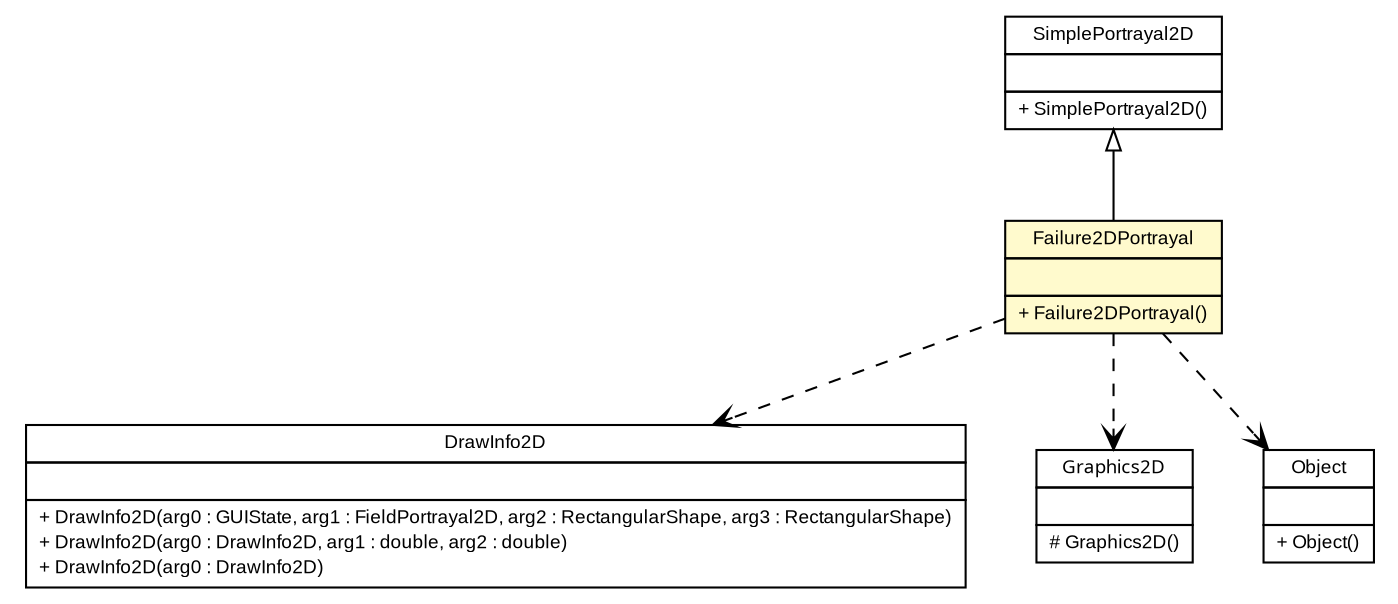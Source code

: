 #!/usr/local/bin/dot
#
# Class diagram 
# Generated by UMLGraph version 5.1 (http://www.umlgraph.org/)
#

digraph G {
	edge [fontname="arial",fontsize=10,labelfontname="arial",labelfontsize=10];
	node [fontname="arial",fontsize=10,shape=plaintext];
	nodesep=0.25;
	ranksep=0.5;
	// es.upm.dit.gsi.shanks.model.event.failiure.portrayal.Failure2DPortrayal
	c5965 [label=<<table title="es.upm.dit.gsi.shanks.model.event.failiure.portrayal.Failure2DPortrayal" border="0" cellborder="1" cellspacing="0" cellpadding="2" port="p" bgcolor="lemonChiffon" href="./Failure2DPortrayal.html">
		<tr><td><table border="0" cellspacing="0" cellpadding="1">
<tr><td align="center" balign="center"> Failure2DPortrayal </td></tr>
		</table></td></tr>
		<tr><td><table border="0" cellspacing="0" cellpadding="1">
<tr><td align="left" balign="left">  </td></tr>
		</table></td></tr>
		<tr><td><table border="0" cellspacing="0" cellpadding="1">
<tr><td align="left" balign="left"> + Failure2DPortrayal() </td></tr>
		</table></td></tr>
		</table>>, fontname="arial", fontcolor="black", fontsize=9.0];
	//es.upm.dit.gsi.shanks.model.event.failiure.portrayal.Failure2DPortrayal extends sim.portrayal.SimplePortrayal2D
	c5996:p -> c5965:p [dir=back,arrowtail=empty];
	// es.upm.dit.gsi.shanks.model.event.failiure.portrayal.Failure2DPortrayal DEPEND sim.portrayal.DrawInfo2D
	c5965:p -> c5997:p [taillabel="", label="", headlabel="", fontname="arial", fontcolor="black", fontsize=10.0, color="black", arrowhead=open, style=dashed];
	// es.upm.dit.gsi.shanks.model.event.failiure.portrayal.Failure2DPortrayal DEPEND java.awt.Graphics2D
	c5965:p -> c5998:p [taillabel="", label="", headlabel="", fontname="arial", fontcolor="black", fontsize=10.0, color="black", arrowhead=open, style=dashed];
	// es.upm.dit.gsi.shanks.model.event.failiure.portrayal.Failure2DPortrayal DEPEND java.lang.Object
	c5965:p -> c5999:p [taillabel="", label="", headlabel="", fontname="arial", fontcolor="black", fontsize=10.0, color="black", arrowhead=open, style=dashed];
	// java.awt.Graphics2D
	c5998 [label=<<table title="java.awt.Graphics2D" border="0" cellborder="1" cellspacing="0" cellpadding="2" port="p" href="http://java.sun.com/j2se/1.4.2/docs/api/java/awt/Graphics2D.html">
		<tr><td><table border="0" cellspacing="0" cellpadding="1">
<tr><td align="center" balign="center"><font face="ariali"> Graphics2D </font></td></tr>
		</table></td></tr>
		<tr><td><table border="0" cellspacing="0" cellpadding="1">
<tr><td align="left" balign="left">  </td></tr>
		</table></td></tr>
		<tr><td><table border="0" cellspacing="0" cellpadding="1">
<tr><td align="left" balign="left"> # Graphics2D() </td></tr>
		</table></td></tr>
		</table>>, fontname="arial", fontcolor="black", fontsize=9.0];
	// sim.portrayal.SimplePortrayal2D
	c5996 [label=<<table title="sim.portrayal.SimplePortrayal2D" border="0" cellborder="1" cellspacing="0" cellpadding="2" port="p" href="http://java.sun.com/j2se/1.4.2/docs/api/sim/portrayal/SimplePortrayal2D.html">
		<tr><td><table border="0" cellspacing="0" cellpadding="1">
<tr><td align="center" balign="center"> SimplePortrayal2D </td></tr>
		</table></td></tr>
		<tr><td><table border="0" cellspacing="0" cellpadding="1">
<tr><td align="left" balign="left">  </td></tr>
		</table></td></tr>
		<tr><td><table border="0" cellspacing="0" cellpadding="1">
<tr><td align="left" balign="left"> + SimplePortrayal2D() </td></tr>
		</table></td></tr>
		</table>>, fontname="arial", fontcolor="black", fontsize=9.0];
	// sim.portrayal.DrawInfo2D
	c5997 [label=<<table title="sim.portrayal.DrawInfo2D" border="0" cellborder="1" cellspacing="0" cellpadding="2" port="p" href="http://java.sun.com/j2se/1.4.2/docs/api/sim/portrayal/DrawInfo2D.html">
		<tr><td><table border="0" cellspacing="0" cellpadding="1">
<tr><td align="center" balign="center"> DrawInfo2D </td></tr>
		</table></td></tr>
		<tr><td><table border="0" cellspacing="0" cellpadding="1">
<tr><td align="left" balign="left">  </td></tr>
		</table></td></tr>
		<tr><td><table border="0" cellspacing="0" cellpadding="1">
<tr><td align="left" balign="left"> + DrawInfo2D(arg0 : GUIState, arg1 : FieldPortrayal2D, arg2 : RectangularShape, arg3 : RectangularShape) </td></tr>
<tr><td align="left" balign="left"> + DrawInfo2D(arg0 : DrawInfo2D, arg1 : double, arg2 : double) </td></tr>
<tr><td align="left" balign="left"> + DrawInfo2D(arg0 : DrawInfo2D) </td></tr>
		</table></td></tr>
		</table>>, fontname="arial", fontcolor="black", fontsize=9.0];
	// java.lang.Object
	c5999 [label=<<table title="java.lang.Object" border="0" cellborder="1" cellspacing="0" cellpadding="2" port="p" href="http://java.sun.com/j2se/1.4.2/docs/api/java/lang/Object.html">
		<tr><td><table border="0" cellspacing="0" cellpadding="1">
<tr><td align="center" balign="center"> Object </td></tr>
		</table></td></tr>
		<tr><td><table border="0" cellspacing="0" cellpadding="1">
<tr><td align="left" balign="left">  </td></tr>
		</table></td></tr>
		<tr><td><table border="0" cellspacing="0" cellpadding="1">
<tr><td align="left" balign="left"> + Object() </td></tr>
		</table></td></tr>
		</table>>, fontname="arial", fontcolor="black", fontsize=9.0];
}

